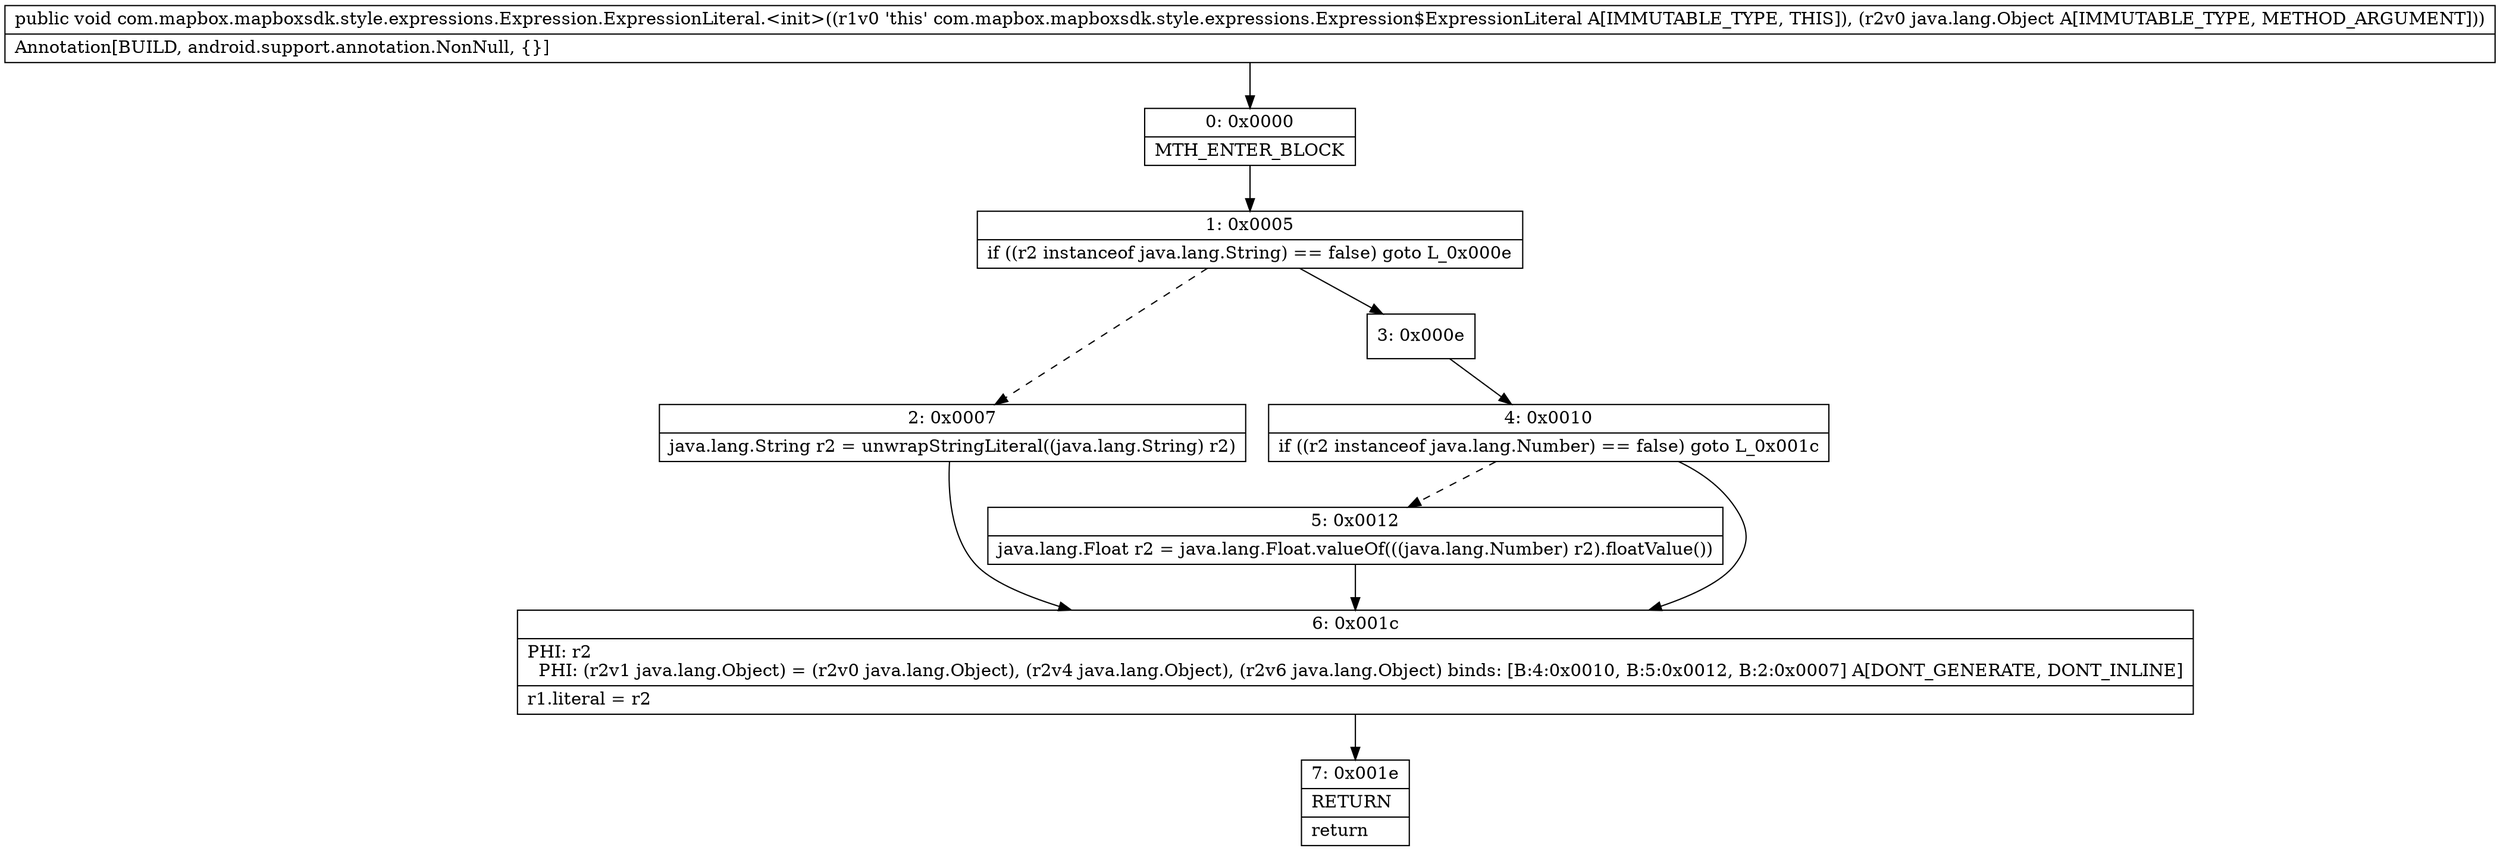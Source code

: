 digraph "CFG forcom.mapbox.mapboxsdk.style.expressions.Expression.ExpressionLiteral.\<init\>(Ljava\/lang\/Object;)V" {
Node_0 [shape=record,label="{0\:\ 0x0000|MTH_ENTER_BLOCK\l}"];
Node_1 [shape=record,label="{1\:\ 0x0005|if ((r2 instanceof java.lang.String) == false) goto L_0x000e\l}"];
Node_2 [shape=record,label="{2\:\ 0x0007|java.lang.String r2 = unwrapStringLiteral((java.lang.String) r2)\l}"];
Node_3 [shape=record,label="{3\:\ 0x000e}"];
Node_4 [shape=record,label="{4\:\ 0x0010|if ((r2 instanceof java.lang.Number) == false) goto L_0x001c\l}"];
Node_5 [shape=record,label="{5\:\ 0x0012|java.lang.Float r2 = java.lang.Float.valueOf(((java.lang.Number) r2).floatValue())\l}"];
Node_6 [shape=record,label="{6\:\ 0x001c|PHI: r2 \l  PHI: (r2v1 java.lang.Object) = (r2v0 java.lang.Object), (r2v4 java.lang.Object), (r2v6 java.lang.Object) binds: [B:4:0x0010, B:5:0x0012, B:2:0x0007] A[DONT_GENERATE, DONT_INLINE]\l|r1.literal = r2\l}"];
Node_7 [shape=record,label="{7\:\ 0x001e|RETURN\l|return\l}"];
MethodNode[shape=record,label="{public void com.mapbox.mapboxsdk.style.expressions.Expression.ExpressionLiteral.\<init\>((r1v0 'this' com.mapbox.mapboxsdk.style.expressions.Expression$ExpressionLiteral A[IMMUTABLE_TYPE, THIS]), (r2v0 java.lang.Object A[IMMUTABLE_TYPE, METHOD_ARGUMENT]))  | Annotation[BUILD, android.support.annotation.NonNull, \{\}]\l}"];
MethodNode -> Node_0;
Node_0 -> Node_1;
Node_1 -> Node_2[style=dashed];
Node_1 -> Node_3;
Node_2 -> Node_6;
Node_3 -> Node_4;
Node_4 -> Node_5[style=dashed];
Node_4 -> Node_6;
Node_5 -> Node_6;
Node_6 -> Node_7;
}

